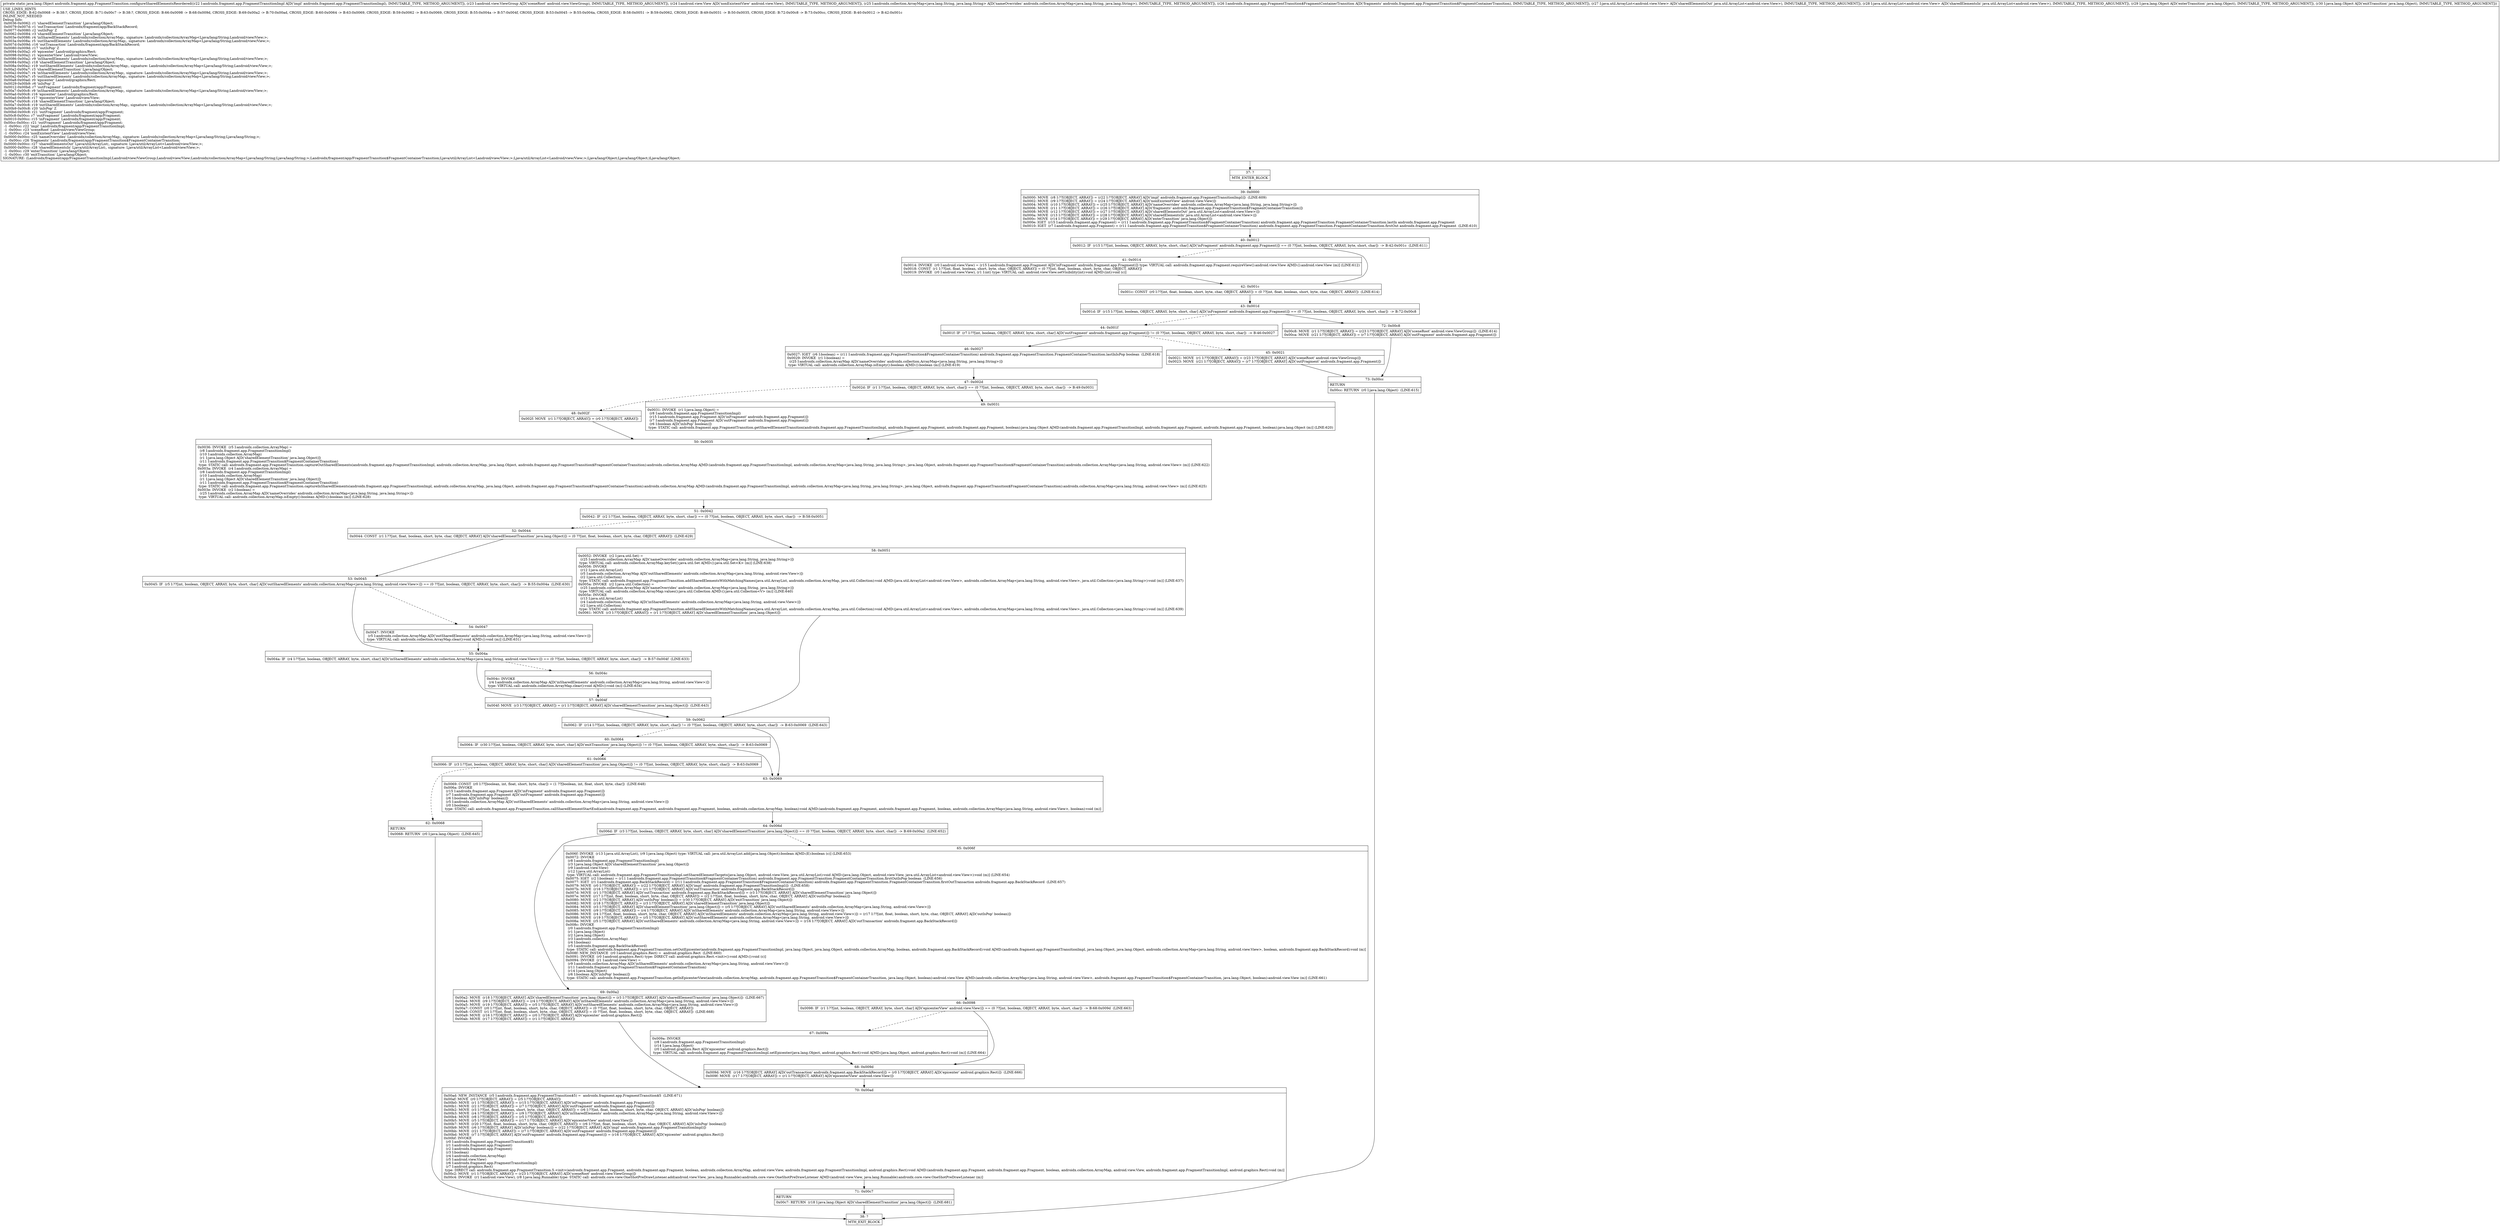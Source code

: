 digraph "CFG forandroidx.fragment.app.FragmentTransition.configureSharedElementsReordered(Landroidx\/fragment\/app\/FragmentTransitionImpl;Landroid\/view\/ViewGroup;Landroid\/view\/View;Landroidx\/collection\/ArrayMap;Landroidx\/fragment\/app\/FragmentTransition$FragmentContainerTransition;Ljava\/util\/ArrayList;Ljava\/util\/ArrayList;Ljava\/lang\/Object;Ljava\/lang\/Object;)Ljava\/lang\/Object;" {
Node_37 [shape=record,label="{37\:\ ?|MTH_ENTER_BLOCK\l}"];
Node_39 [shape=record,label="{39\:\ 0x0000|0x0000: MOVE  (r8 I:??[OBJECT, ARRAY]) = (r22 I:??[OBJECT, ARRAY] A[D('impl' androidx.fragment.app.FragmentTransitionImpl)])  (LINE:609)\l0x0002: MOVE  (r9 I:??[OBJECT, ARRAY]) = (r24 I:??[OBJECT, ARRAY] A[D('nonExistentView' android.view.View)]) \l0x0004: MOVE  (r10 I:??[OBJECT, ARRAY]) = (r25 I:??[OBJECT, ARRAY] A[D('nameOverrides' androidx.collection.ArrayMap\<java.lang.String, java.lang.String\>)]) \l0x0006: MOVE  (r11 I:??[OBJECT, ARRAY]) = (r26 I:??[OBJECT, ARRAY] A[D('fragments' androidx.fragment.app.FragmentTransition$FragmentContainerTransition)]) \l0x0008: MOVE  (r12 I:??[OBJECT, ARRAY]) = (r27 I:??[OBJECT, ARRAY] A[D('sharedElementsOut' java.util.ArrayList\<android.view.View\>)]) \l0x000a: MOVE  (r13 I:??[OBJECT, ARRAY]) = (r28 I:??[OBJECT, ARRAY] A[D('sharedElementsIn' java.util.ArrayList\<android.view.View\>)]) \l0x000c: MOVE  (r14 I:??[OBJECT, ARRAY]) = (r29 I:??[OBJECT, ARRAY] A[D('enterTransition' java.lang.Object)]) \l0x000e: IGET  (r15 I:androidx.fragment.app.Fragment) = (r11 I:androidx.fragment.app.FragmentTransition$FragmentContainerTransition) androidx.fragment.app.FragmentTransition.FragmentContainerTransition.lastIn androidx.fragment.app.Fragment \l0x0010: IGET  (r7 I:androidx.fragment.app.Fragment) = (r11 I:androidx.fragment.app.FragmentTransition$FragmentContainerTransition) androidx.fragment.app.FragmentTransition.FragmentContainerTransition.firstOut androidx.fragment.app.Fragment  (LINE:610)\l}"];
Node_40 [shape=record,label="{40\:\ 0x0012|0x0012: IF  (r15 I:??[int, boolean, OBJECT, ARRAY, byte, short, char] A[D('inFragment' androidx.fragment.app.Fragment)]) == (0 ??[int, boolean, OBJECT, ARRAY, byte, short, char])  \-\> B:42:0x001c  (LINE:611)\l}"];
Node_41 [shape=record,label="{41\:\ 0x0014|0x0014: INVOKE  (r0 I:android.view.View) = (r15 I:androidx.fragment.app.Fragment A[D('inFragment' androidx.fragment.app.Fragment)]) type: VIRTUAL call: androidx.fragment.app.Fragment.requireView():android.view.View A[MD:():android.view.View (m)] (LINE:612)\l0x0018: CONST  (r1 I:??[int, float, boolean, short, byte, char, OBJECT, ARRAY]) = (0 ??[int, float, boolean, short, byte, char, OBJECT, ARRAY]) \l0x0019: INVOKE  (r0 I:android.view.View), (r1 I:int) type: VIRTUAL call: android.view.View.setVisibility(int):void A[MD:(int):void (c)]\l}"];
Node_42 [shape=record,label="{42\:\ 0x001c|0x001c: CONST  (r0 I:??[int, float, boolean, short, byte, char, OBJECT, ARRAY]) = (0 ??[int, float, boolean, short, byte, char, OBJECT, ARRAY])  (LINE:614)\l}"];
Node_43 [shape=record,label="{43\:\ 0x001d|0x001d: IF  (r15 I:??[int, boolean, OBJECT, ARRAY, byte, short, char] A[D('inFragment' androidx.fragment.app.Fragment)]) == (0 ??[int, boolean, OBJECT, ARRAY, byte, short, char])  \-\> B:72:0x00c8 \l}"];
Node_44 [shape=record,label="{44\:\ 0x001f|0x001f: IF  (r7 I:??[int, boolean, OBJECT, ARRAY, byte, short, char] A[D('outFragment' androidx.fragment.app.Fragment)]) != (0 ??[int, boolean, OBJECT, ARRAY, byte, short, char])  \-\> B:46:0x0027 \l}"];
Node_45 [shape=record,label="{45\:\ 0x0021|0x0021: MOVE  (r1 I:??[OBJECT, ARRAY]) = (r23 I:??[OBJECT, ARRAY] A[D('sceneRoot' android.view.ViewGroup)]) \l0x0023: MOVE  (r21 I:??[OBJECT, ARRAY]) = (r7 I:??[OBJECT, ARRAY] A[D('outFragment' androidx.fragment.app.Fragment)]) \l}"];
Node_73 [shape=record,label="{73\:\ 0x00cc|RETURN\l|0x00cc: RETURN  (r0 I:java.lang.Object)  (LINE:615)\l}"];
Node_38 [shape=record,label="{38\:\ ?|MTH_EXIT_BLOCK\l}"];
Node_46 [shape=record,label="{46\:\ 0x0027|0x0027: IGET  (r6 I:boolean) = (r11 I:androidx.fragment.app.FragmentTransition$FragmentContainerTransition) androidx.fragment.app.FragmentTransition.FragmentContainerTransition.lastInIsPop boolean  (LINE:618)\l0x0029: INVOKE  (r1 I:boolean) = \l  (r25 I:androidx.collection.ArrayMap A[D('nameOverrides' androidx.collection.ArrayMap\<java.lang.String, java.lang.String\>)])\l type: VIRTUAL call: androidx.collection.ArrayMap.isEmpty():boolean A[MD:():boolean (m)] (LINE:619)\l}"];
Node_47 [shape=record,label="{47\:\ 0x002d|0x002d: IF  (r1 I:??[int, boolean, OBJECT, ARRAY, byte, short, char]) == (0 ??[int, boolean, OBJECT, ARRAY, byte, short, char])  \-\> B:49:0x0031 \l}"];
Node_48 [shape=record,label="{48\:\ 0x002f|0x002f: MOVE  (r1 I:??[OBJECT, ARRAY]) = (r0 I:??[OBJECT, ARRAY]) \l}"];
Node_50 [shape=record,label="{50\:\ 0x0035|0x0036: INVOKE  (r5 I:androidx.collection.ArrayMap) = \l  (r8 I:androidx.fragment.app.FragmentTransitionImpl)\l  (r10 I:androidx.collection.ArrayMap)\l  (r1 I:java.lang.Object A[D('sharedElementTransition' java.lang.Object)])\l  (r11 I:androidx.fragment.app.FragmentTransition$FragmentContainerTransition)\l type: STATIC call: androidx.fragment.app.FragmentTransition.captureOutSharedElements(androidx.fragment.app.FragmentTransitionImpl, androidx.collection.ArrayMap, java.lang.Object, androidx.fragment.app.FragmentTransition$FragmentContainerTransition):androidx.collection.ArrayMap A[MD:(androidx.fragment.app.FragmentTransitionImpl, androidx.collection.ArrayMap\<java.lang.String, java.lang.String\>, java.lang.Object, androidx.fragment.app.FragmentTransition$FragmentContainerTransition):androidx.collection.ArrayMap\<java.lang.String, android.view.View\> (m)] (LINE:622)\l0x003a: INVOKE  (r4 I:androidx.collection.ArrayMap) = \l  (r8 I:androidx.fragment.app.FragmentTransitionImpl)\l  (r10 I:androidx.collection.ArrayMap)\l  (r1 I:java.lang.Object A[D('sharedElementTransition' java.lang.Object)])\l  (r11 I:androidx.fragment.app.FragmentTransition$FragmentContainerTransition)\l type: STATIC call: androidx.fragment.app.FragmentTransition.captureInSharedElements(androidx.fragment.app.FragmentTransitionImpl, androidx.collection.ArrayMap, java.lang.Object, androidx.fragment.app.FragmentTransition$FragmentContainerTransition):androidx.collection.ArrayMap A[MD:(androidx.fragment.app.FragmentTransitionImpl, androidx.collection.ArrayMap\<java.lang.String, java.lang.String\>, java.lang.Object, androidx.fragment.app.FragmentTransition$FragmentContainerTransition):androidx.collection.ArrayMap\<java.lang.String, android.view.View\> (m)] (LINE:625)\l0x003e: INVOKE  (r2 I:boolean) = \l  (r25 I:androidx.collection.ArrayMap A[D('nameOverrides' androidx.collection.ArrayMap\<java.lang.String, java.lang.String\>)])\l type: VIRTUAL call: androidx.collection.ArrayMap.isEmpty():boolean A[MD:():boolean (m)] (LINE:628)\l}"];
Node_51 [shape=record,label="{51\:\ 0x0042|0x0042: IF  (r2 I:??[int, boolean, OBJECT, ARRAY, byte, short, char]) == (0 ??[int, boolean, OBJECT, ARRAY, byte, short, char])  \-\> B:58:0x0051 \l}"];
Node_52 [shape=record,label="{52\:\ 0x0044|0x0044: CONST  (r1 I:??[int, float, boolean, short, byte, char, OBJECT, ARRAY] A[D('sharedElementTransition' java.lang.Object)]) = (0 ??[int, float, boolean, short, byte, char, OBJECT, ARRAY])  (LINE:629)\l}"];
Node_53 [shape=record,label="{53\:\ 0x0045|0x0045: IF  (r5 I:??[int, boolean, OBJECT, ARRAY, byte, short, char] A[D('outSharedElements' androidx.collection.ArrayMap\<java.lang.String, android.view.View\>)]) == (0 ??[int, boolean, OBJECT, ARRAY, byte, short, char])  \-\> B:55:0x004a  (LINE:630)\l}"];
Node_54 [shape=record,label="{54\:\ 0x0047|0x0047: INVOKE  \l  (r5 I:androidx.collection.ArrayMap A[D('outSharedElements' androidx.collection.ArrayMap\<java.lang.String, android.view.View\>)])\l type: VIRTUAL call: androidx.collection.ArrayMap.clear():void A[MD:():void (m)] (LINE:631)\l}"];
Node_55 [shape=record,label="{55\:\ 0x004a|0x004a: IF  (r4 I:??[int, boolean, OBJECT, ARRAY, byte, short, char] A[D('inSharedElements' androidx.collection.ArrayMap\<java.lang.String, android.view.View\>)]) == (0 ??[int, boolean, OBJECT, ARRAY, byte, short, char])  \-\> B:57:0x004f  (LINE:633)\l}"];
Node_56 [shape=record,label="{56\:\ 0x004c|0x004c: INVOKE  \l  (r4 I:androidx.collection.ArrayMap A[D('inSharedElements' androidx.collection.ArrayMap\<java.lang.String, android.view.View\>)])\l type: VIRTUAL call: androidx.collection.ArrayMap.clear():void A[MD:():void (m)] (LINE:634)\l}"];
Node_57 [shape=record,label="{57\:\ 0x004f|0x004f: MOVE  (r3 I:??[OBJECT, ARRAY]) = (r1 I:??[OBJECT, ARRAY] A[D('sharedElementTransition' java.lang.Object)])  (LINE:643)\l}"];
Node_59 [shape=record,label="{59\:\ 0x0062|0x0062: IF  (r14 I:??[int, boolean, OBJECT, ARRAY, byte, short, char]) != (0 ??[int, boolean, OBJECT, ARRAY, byte, short, char])  \-\> B:63:0x0069  (LINE:643)\l}"];
Node_60 [shape=record,label="{60\:\ 0x0064|0x0064: IF  (r30 I:??[int, boolean, OBJECT, ARRAY, byte, short, char] A[D('exitTransition' java.lang.Object)]) != (0 ??[int, boolean, OBJECT, ARRAY, byte, short, char])  \-\> B:63:0x0069 \l}"];
Node_61 [shape=record,label="{61\:\ 0x0066|0x0066: IF  (r3 I:??[int, boolean, OBJECT, ARRAY, byte, short, char] A[D('sharedElementTransition' java.lang.Object)]) != (0 ??[int, boolean, OBJECT, ARRAY, byte, short, char])  \-\> B:63:0x0069 \l}"];
Node_62 [shape=record,label="{62\:\ 0x0068|RETURN\l|0x0068: RETURN  (r0 I:java.lang.Object)  (LINE:645)\l}"];
Node_63 [shape=record,label="{63\:\ 0x0069|0x0069: CONST  (r0 I:??[boolean, int, float, short, byte, char]) = (1 ??[boolean, int, float, short, byte, char])  (LINE:648)\l0x006a: INVOKE  \l  (r15 I:androidx.fragment.app.Fragment A[D('inFragment' androidx.fragment.app.Fragment)])\l  (r7 I:androidx.fragment.app.Fragment A[D('outFragment' androidx.fragment.app.Fragment)])\l  (r6 I:boolean A[D('inIsPop' boolean)])\l  (r5 I:androidx.collection.ArrayMap A[D('outSharedElements' androidx.collection.ArrayMap\<java.lang.String, android.view.View\>)])\l  (r0 I:boolean)\l type: STATIC call: androidx.fragment.app.FragmentTransition.callSharedElementStartEnd(androidx.fragment.app.Fragment, androidx.fragment.app.Fragment, boolean, androidx.collection.ArrayMap, boolean):void A[MD:(androidx.fragment.app.Fragment, androidx.fragment.app.Fragment, boolean, androidx.collection.ArrayMap\<java.lang.String, android.view.View\>, boolean):void (m)]\l}"];
Node_64 [shape=record,label="{64\:\ 0x006d|0x006d: IF  (r3 I:??[int, boolean, OBJECT, ARRAY, byte, short, char] A[D('sharedElementTransition' java.lang.Object)]) == (0 ??[int, boolean, OBJECT, ARRAY, byte, short, char])  \-\> B:69:0x00a2  (LINE:652)\l}"];
Node_65 [shape=record,label="{65\:\ 0x006f|0x006f: INVOKE  (r13 I:java.util.ArrayList), (r9 I:java.lang.Object) type: VIRTUAL call: java.util.ArrayList.add(java.lang.Object):boolean A[MD:(E):boolean (c)] (LINE:653)\l0x0072: INVOKE  \l  (r8 I:androidx.fragment.app.FragmentTransitionImpl)\l  (r3 I:java.lang.Object A[D('sharedElementTransition' java.lang.Object)])\l  (r9 I:android.view.View)\l  (r12 I:java.util.ArrayList)\l type: VIRTUAL call: androidx.fragment.app.FragmentTransitionImpl.setSharedElementTargets(java.lang.Object, android.view.View, java.util.ArrayList):void A[MD:(java.lang.Object, android.view.View, java.util.ArrayList\<android.view.View\>):void (m)] (LINE:654)\l0x0075: IGET  (r2 I:boolean) = (r11 I:androidx.fragment.app.FragmentTransition$FragmentContainerTransition) androidx.fragment.app.FragmentTransition.FragmentContainerTransition.firstOutIsPop boolean  (LINE:656)\l0x0077: IGET  (r1 I:androidx.fragment.app.BackStackRecord) = (r11 I:androidx.fragment.app.FragmentTransition$FragmentContainerTransition) androidx.fragment.app.FragmentTransition.FragmentContainerTransition.firstOutTransaction androidx.fragment.app.BackStackRecord  (LINE:657)\l0x0079: MOVE  (r0 I:??[OBJECT, ARRAY]) = (r22 I:??[OBJECT, ARRAY] A[D('impl' androidx.fragment.app.FragmentTransitionImpl)])  (LINE:658)\l0x007b: MOVE  (r16 I:??[OBJECT, ARRAY]) = (r1 I:??[OBJECT, ARRAY] A[D('outTransaction' androidx.fragment.app.BackStackRecord)]) \l0x007d: MOVE  (r1 I:??[OBJECT, ARRAY] A[D('outTransaction' androidx.fragment.app.BackStackRecord)]) = (r3 I:??[OBJECT, ARRAY] A[D('sharedElementTransition' java.lang.Object)]) \l0x007e: MOVE  (r17 I:??[int, float, boolean, short, byte, char, OBJECT, ARRAY]) = (r2 I:??[int, float, boolean, short, byte, char, OBJECT, ARRAY] A[D('outIsPop' boolean)]) \l0x0080: MOVE  (r2 I:??[OBJECT, ARRAY] A[D('outIsPop' boolean)]) = (r30 I:??[OBJECT, ARRAY] A[D('exitTransition' java.lang.Object)]) \l0x0082: MOVE  (r18 I:??[OBJECT, ARRAY]) = (r3 I:??[OBJECT, ARRAY] A[D('sharedElementTransition' java.lang.Object)]) \l0x0084: MOVE  (r3 I:??[OBJECT, ARRAY] A[D('sharedElementTransition' java.lang.Object)]) = (r5 I:??[OBJECT, ARRAY] A[D('outSharedElements' androidx.collection.ArrayMap\<java.lang.String, android.view.View\>)]) \l0x0085: MOVE  (r9 I:??[OBJECT, ARRAY]) = (r4 I:??[OBJECT, ARRAY] A[D('inSharedElements' androidx.collection.ArrayMap\<java.lang.String, android.view.View\>)]) \l0x0086: MOVE  (r4 I:??[int, float, boolean, short, byte, char, OBJECT, ARRAY] A[D('inSharedElements' androidx.collection.ArrayMap\<java.lang.String, android.view.View\>)]) = (r17 I:??[int, float, boolean, short, byte, char, OBJECT, ARRAY] A[D('outIsPop' boolean)]) \l0x0088: MOVE  (r19 I:??[OBJECT, ARRAY]) = (r5 I:??[OBJECT, ARRAY] A[D('outSharedElements' androidx.collection.ArrayMap\<java.lang.String, android.view.View\>)]) \l0x008a: MOVE  (r5 I:??[OBJECT, ARRAY] A[D('outSharedElements' androidx.collection.ArrayMap\<java.lang.String, android.view.View\>)]) = (r16 I:??[OBJECT, ARRAY] A[D('outTransaction' androidx.fragment.app.BackStackRecord)]) \l0x008c: INVOKE  \l  (r0 I:androidx.fragment.app.FragmentTransitionImpl)\l  (r1 I:java.lang.Object)\l  (r2 I:java.lang.Object)\l  (r3 I:androidx.collection.ArrayMap)\l  (r4 I:boolean)\l  (r5 I:androidx.fragment.app.BackStackRecord)\l type: STATIC call: androidx.fragment.app.FragmentTransition.setOutEpicenter(androidx.fragment.app.FragmentTransitionImpl, java.lang.Object, java.lang.Object, androidx.collection.ArrayMap, boolean, androidx.fragment.app.BackStackRecord):void A[MD:(androidx.fragment.app.FragmentTransitionImpl, java.lang.Object, java.lang.Object, androidx.collection.ArrayMap\<java.lang.String, android.view.View\>, boolean, androidx.fragment.app.BackStackRecord):void (m)]\l0x008f: NEW_INSTANCE  (r0 I:android.graphics.Rect) =  android.graphics.Rect  (LINE:660)\l0x0091: INVOKE  (r0 I:android.graphics.Rect) type: DIRECT call: android.graphics.Rect.\<init\>():void A[MD:():void (c)]\l0x0094: INVOKE  (r1 I:android.view.View) = \l  (r9 I:androidx.collection.ArrayMap A[D('inSharedElements' androidx.collection.ArrayMap\<java.lang.String, android.view.View\>)])\l  (r11 I:androidx.fragment.app.FragmentTransition$FragmentContainerTransition)\l  (r14 I:java.lang.Object)\l  (r6 I:boolean A[D('inIsPop' boolean)])\l type: STATIC call: androidx.fragment.app.FragmentTransition.getInEpicenterView(androidx.collection.ArrayMap, androidx.fragment.app.FragmentTransition$FragmentContainerTransition, java.lang.Object, boolean):android.view.View A[MD:(androidx.collection.ArrayMap\<java.lang.String, android.view.View\>, androidx.fragment.app.FragmentTransition$FragmentContainerTransition, java.lang.Object, boolean):android.view.View (m)] (LINE:661)\l}"];
Node_66 [shape=record,label="{66\:\ 0x0098|0x0098: IF  (r1 I:??[int, boolean, OBJECT, ARRAY, byte, short, char] A[D('epicenterView' android.view.View)]) == (0 ??[int, boolean, OBJECT, ARRAY, byte, short, char])  \-\> B:68:0x009d  (LINE:663)\l}"];
Node_67 [shape=record,label="{67\:\ 0x009a|0x009a: INVOKE  \l  (r8 I:androidx.fragment.app.FragmentTransitionImpl)\l  (r14 I:java.lang.Object)\l  (r0 I:android.graphics.Rect A[D('epicenter' android.graphics.Rect)])\l type: VIRTUAL call: androidx.fragment.app.FragmentTransitionImpl.setEpicenter(java.lang.Object, android.graphics.Rect):void A[MD:(java.lang.Object, android.graphics.Rect):void (m)] (LINE:664)\l}"];
Node_68 [shape=record,label="{68\:\ 0x009d|0x009d: MOVE  (r16 I:??[OBJECT, ARRAY] A[D('outTransaction' androidx.fragment.app.BackStackRecord)]) = (r0 I:??[OBJECT, ARRAY] A[D('epicenter' android.graphics.Rect)])  (LINE:666)\l0x009f: MOVE  (r17 I:??[OBJECT, ARRAY]) = (r1 I:??[OBJECT, ARRAY] A[D('epicenterView' android.view.View)]) \l}"];
Node_70 [shape=record,label="{70\:\ 0x00ad|0x00ad: NEW_INSTANCE  (r5 I:androidx.fragment.app.FragmentTransition$5) =  androidx.fragment.app.FragmentTransition$5  (LINE:671)\l0x00af: MOVE  (r0 I:??[OBJECT, ARRAY]) = (r5 I:??[OBJECT, ARRAY]) \l0x00b0: MOVE  (r1 I:??[OBJECT, ARRAY]) = (r15 I:??[OBJECT, ARRAY] A[D('inFragment' androidx.fragment.app.Fragment)]) \l0x00b1: MOVE  (r2 I:??[OBJECT, ARRAY]) = (r7 I:??[OBJECT, ARRAY] A[D('outFragment' androidx.fragment.app.Fragment)]) \l0x00b2: MOVE  (r3 I:??[int, float, boolean, short, byte, char, OBJECT, ARRAY]) = (r6 I:??[int, float, boolean, short, byte, char, OBJECT, ARRAY] A[D('inIsPop' boolean)]) \l0x00b3: MOVE  (r4 I:??[OBJECT, ARRAY]) = (r9 I:??[OBJECT, ARRAY] A[D('inSharedElements' androidx.collection.ArrayMap\<java.lang.String, android.view.View\>)]) \l0x00b4: MOVE  (r8 I:??[OBJECT, ARRAY]) = (r5 I:??[OBJECT, ARRAY]) \l0x00b5: MOVE  (r5 I:??[OBJECT, ARRAY]) = (r17 I:??[OBJECT, ARRAY] A[D('epicenterView' android.view.View)]) \l0x00b7: MOVE  (r20 I:??[int, float, boolean, short, byte, char, OBJECT, ARRAY]) = (r6 I:??[int, float, boolean, short, byte, char, OBJECT, ARRAY] A[D('inIsPop' boolean)]) \l0x00b9: MOVE  (r6 I:??[OBJECT, ARRAY] A[D('inIsPop' boolean)]) = (r22 I:??[OBJECT, ARRAY] A[D('impl' androidx.fragment.app.FragmentTransitionImpl)]) \l0x00bb: MOVE  (r21 I:??[OBJECT, ARRAY]) = (r7 I:??[OBJECT, ARRAY] A[D('outFragment' androidx.fragment.app.Fragment)]) \l0x00bd: MOVE  (r7 I:??[OBJECT, ARRAY] A[D('outFragment' androidx.fragment.app.Fragment)]) = (r16 I:??[OBJECT, ARRAY] A[D('epicenter' android.graphics.Rect)]) \l0x00bf: INVOKE  \l  (r0 I:androidx.fragment.app.FragmentTransition$5)\l  (r1 I:androidx.fragment.app.Fragment)\l  (r2 I:androidx.fragment.app.Fragment)\l  (r3 I:boolean)\l  (r4 I:androidx.collection.ArrayMap)\l  (r5 I:android.view.View)\l  (r6 I:androidx.fragment.app.FragmentTransitionImpl)\l  (r7 I:android.graphics.Rect)\l type: DIRECT call: androidx.fragment.app.FragmentTransition.5.\<init\>(androidx.fragment.app.Fragment, androidx.fragment.app.Fragment, boolean, androidx.collection.ArrayMap, android.view.View, androidx.fragment.app.FragmentTransitionImpl, android.graphics.Rect):void A[MD:(androidx.fragment.app.Fragment, androidx.fragment.app.Fragment, boolean, androidx.collection.ArrayMap, android.view.View, androidx.fragment.app.FragmentTransitionImpl, android.graphics.Rect):void (m)]\l0x00c2: MOVE  (r1 I:??[OBJECT, ARRAY]) = (r23 I:??[OBJECT, ARRAY] A[D('sceneRoot' android.view.ViewGroup)]) \l0x00c4: INVOKE  (r1 I:android.view.View), (r8 I:java.lang.Runnable) type: STATIC call: androidx.core.view.OneShotPreDrawListener.add(android.view.View, java.lang.Runnable):androidx.core.view.OneShotPreDrawListener A[MD:(android.view.View, java.lang.Runnable):androidx.core.view.OneShotPreDrawListener (m)]\l}"];
Node_71 [shape=record,label="{71\:\ 0x00c7|RETURN\l|0x00c7: RETURN  (r18 I:java.lang.Object A[D('sharedElementTransition' java.lang.Object)])  (LINE:681)\l}"];
Node_69 [shape=record,label="{69\:\ 0x00a2|0x00a2: MOVE  (r18 I:??[OBJECT, ARRAY] A[D('sharedElementTransition' java.lang.Object)]) = (r3 I:??[OBJECT, ARRAY] A[D('sharedElementTransition' java.lang.Object)])  (LINE:667)\l0x00a4: MOVE  (r9 I:??[OBJECT, ARRAY]) = (r4 I:??[OBJECT, ARRAY] A[D('inSharedElements' androidx.collection.ArrayMap\<java.lang.String, android.view.View\>)]) \l0x00a5: MOVE  (r19 I:??[OBJECT, ARRAY]) = (r5 I:??[OBJECT, ARRAY] A[D('outSharedElements' androidx.collection.ArrayMap\<java.lang.String, android.view.View\>)]) \l0x00a7: CONST  (r0 I:??[int, float, boolean, short, byte, char, OBJECT, ARRAY]) = (0 ??[int, float, boolean, short, byte, char, OBJECT, ARRAY]) \l0x00a8: CONST  (r1 I:??[int, float, boolean, short, byte, char, OBJECT, ARRAY]) = (0 ??[int, float, boolean, short, byte, char, OBJECT, ARRAY])  (LINE:668)\l0x00a9: MOVE  (r16 I:??[OBJECT, ARRAY]) = (r0 I:??[OBJECT, ARRAY] A[D('epicenter' android.graphics.Rect)]) \l0x00ab: MOVE  (r17 I:??[OBJECT, ARRAY]) = (r1 I:??[OBJECT, ARRAY]) \l}"];
Node_58 [shape=record,label="{58\:\ 0x0051|0x0052: INVOKE  (r2 I:java.util.Set) = \l  (r25 I:androidx.collection.ArrayMap A[D('nameOverrides' androidx.collection.ArrayMap\<java.lang.String, java.lang.String\>)])\l type: VIRTUAL call: androidx.collection.ArrayMap.keySet():java.util.Set A[MD:():java.util.Set\<K\> (m)] (LINE:638)\l0x0056: INVOKE  \l  (r12 I:java.util.ArrayList)\l  (r5 I:androidx.collection.ArrayMap A[D('outSharedElements' androidx.collection.ArrayMap\<java.lang.String, android.view.View\>)])\l  (r2 I:java.util.Collection)\l type: STATIC call: androidx.fragment.app.FragmentTransition.addSharedElementsWithMatchingNames(java.util.ArrayList, androidx.collection.ArrayMap, java.util.Collection):void A[MD:(java.util.ArrayList\<android.view.View\>, androidx.collection.ArrayMap\<java.lang.String, android.view.View\>, java.util.Collection\<java.lang.String\>):void (m)] (LINE:637)\l0x005a: INVOKE  (r2 I:java.util.Collection) = \l  (r25 I:androidx.collection.ArrayMap A[D('nameOverrides' androidx.collection.ArrayMap\<java.lang.String, java.lang.String\>)])\l type: VIRTUAL call: androidx.collection.ArrayMap.values():java.util.Collection A[MD:():java.util.Collection\<V\> (m)] (LINE:640)\l0x005e: INVOKE  \l  (r13 I:java.util.ArrayList)\l  (r4 I:androidx.collection.ArrayMap A[D('inSharedElements' androidx.collection.ArrayMap\<java.lang.String, android.view.View\>)])\l  (r2 I:java.util.Collection)\l type: STATIC call: androidx.fragment.app.FragmentTransition.addSharedElementsWithMatchingNames(java.util.ArrayList, androidx.collection.ArrayMap, java.util.Collection):void A[MD:(java.util.ArrayList\<android.view.View\>, androidx.collection.ArrayMap\<java.lang.String, android.view.View\>, java.util.Collection\<java.lang.String\>):void (m)] (LINE:639)\l0x0061: MOVE  (r3 I:??[OBJECT, ARRAY]) = (r1 I:??[OBJECT, ARRAY] A[D('sharedElementTransition' java.lang.Object)]) \l}"];
Node_49 [shape=record,label="{49\:\ 0x0031|0x0031: INVOKE  (r1 I:java.lang.Object) = \l  (r8 I:androidx.fragment.app.FragmentTransitionImpl)\l  (r15 I:androidx.fragment.app.Fragment A[D('inFragment' androidx.fragment.app.Fragment)])\l  (r7 I:androidx.fragment.app.Fragment A[D('outFragment' androidx.fragment.app.Fragment)])\l  (r6 I:boolean A[D('inIsPop' boolean)])\l type: STATIC call: androidx.fragment.app.FragmentTransition.getSharedElementTransition(androidx.fragment.app.FragmentTransitionImpl, androidx.fragment.app.Fragment, androidx.fragment.app.Fragment, boolean):java.lang.Object A[MD:(androidx.fragment.app.FragmentTransitionImpl, androidx.fragment.app.Fragment, androidx.fragment.app.Fragment, boolean):java.lang.Object (m)] (LINE:620)\l}"];
Node_72 [shape=record,label="{72\:\ 0x00c8|0x00c8: MOVE  (r1 I:??[OBJECT, ARRAY]) = (r23 I:??[OBJECT, ARRAY] A[D('sceneRoot' android.view.ViewGroup)])  (LINE:614)\l0x00ca: MOVE  (r21 I:??[OBJECT, ARRAY]) = (r7 I:??[OBJECT, ARRAY] A[D('outFragment' androidx.fragment.app.Fragment)]) \l}"];
MethodNode[shape=record,label="{private static java.lang.Object androidx.fragment.app.FragmentTransition.configureSharedElementsReordered((r22 I:androidx.fragment.app.FragmentTransitionImpl A[D('impl' androidx.fragment.app.FragmentTransitionImpl), IMMUTABLE_TYPE, METHOD_ARGUMENT]), (r23 I:android.view.ViewGroup A[D('sceneRoot' android.view.ViewGroup), IMMUTABLE_TYPE, METHOD_ARGUMENT]), (r24 I:android.view.View A[D('nonExistentView' android.view.View), IMMUTABLE_TYPE, METHOD_ARGUMENT]), (r25 I:androidx.collection.ArrayMap\<java.lang.String, java.lang.String\> A[D('nameOverrides' androidx.collection.ArrayMap\<java.lang.String, java.lang.String\>), IMMUTABLE_TYPE, METHOD_ARGUMENT]), (r26 I:androidx.fragment.app.FragmentTransition$FragmentContainerTransition A[D('fragments' androidx.fragment.app.FragmentTransition$FragmentContainerTransition), IMMUTABLE_TYPE, METHOD_ARGUMENT]), (r27 I:java.util.ArrayList\<android.view.View\> A[D('sharedElementsOut' java.util.ArrayList\<android.view.View\>), IMMUTABLE_TYPE, METHOD_ARGUMENT]), (r28 I:java.util.ArrayList\<android.view.View\> A[D('sharedElementsIn' java.util.ArrayList\<android.view.View\>), IMMUTABLE_TYPE, METHOD_ARGUMENT]), (r29 I:java.lang.Object A[D('enterTransition' java.lang.Object), IMMUTABLE_TYPE, METHOD_ARGUMENT]), (r30 I:java.lang.Object A[D('exitTransition' java.lang.Object), IMMUTABLE_TYPE, METHOD_ARGUMENT]))  | USE_LINES_HINTS\lCROSS_EDGE: B:62:0x0068 \-\> B:38:?, CROSS_EDGE: B:71:0x00c7 \-\> B:38:?, CROSS_EDGE: B:66:0x0098 \-\> B:68:0x009d, CROSS_EDGE: B:69:0x00a2 \-\> B:70:0x00ad, CROSS_EDGE: B:60:0x0064 \-\> B:63:0x0069, CROSS_EDGE: B:59:0x0062 \-\> B:63:0x0069, CROSS_EDGE: B:55:0x004a \-\> B:57:0x004f, CROSS_EDGE: B:53:0x0045 \-\> B:55:0x004a, CROSS_EDGE: B:58:0x0051 \-\> B:59:0x0062, CROSS_EDGE: B:49:0x0031 \-\> B:50:0x0035, CROSS_EDGE: B:72:0x00c8 \-\> B:73:0x00cc, CROSS_EDGE: B:40:0x0012 \-\> B:42:0x001c\lINLINE_NOT_NEEDED\lDebug Info:\l  0x0036\-0x0062: r1 'sharedElementTransition' Ljava\/lang\/Object;\l  0x0079\-0x007d: r1 'outTransaction' Landroidx\/fragment\/app\/BackStackRecord;\l  0x0077\-0x0080: r2 'outIsPop' Z\l  0x0062\-0x0084: r3 'sharedElementTransition' Ljava\/lang\/Object;\l  0x003e\-0x0086: r4 'inSharedElements' Landroidx\/collection\/ArrayMap;, signature: Landroidx\/collection\/ArrayMap\<Ljava\/lang\/String;Landroid\/view\/View;\>;\l  0x003a\-0x008a: r5 'outSharedElements' Landroidx\/collection\/ArrayMap;, signature: Landroidx\/collection\/ArrayMap\<Ljava\/lang\/String;Landroid\/view\/View;\>;\l  0x007d\-0x009d: r16 'outTransaction' Landroidx\/fragment\/app\/BackStackRecord;\l  0x0080\-0x009d: r17 'outIsPop' Z\l  0x0094\-0x00a2: r0 'epicenter' Landroid\/graphics\/Rect;\l  0x0098\-0x00a2: r1 'epicenterView' Landroid\/view\/View;\l  0x0086\-0x00a2: r9 'inSharedElements' Landroidx\/collection\/ArrayMap;, signature: Landroidx\/collection\/ArrayMap\<Ljava\/lang\/String;Landroid\/view\/View;\>;\l  0x0084\-0x00a2: r18 'sharedElementTransition' Ljava\/lang\/Object;\l  0x008a\-0x00a2: r19 'outSharedElements' Landroidx\/collection\/ArrayMap;, signature: Landroidx\/collection\/ArrayMap\<Ljava\/lang\/String;Landroid\/view\/View;\>;\l  0x00a2\-0x00a7: r3 'sharedElementTransition' Ljava\/lang\/Object;\l  0x00a2\-0x00a7: r4 'inSharedElements' Landroidx\/collection\/ArrayMap;, signature: Landroidx\/collection\/ArrayMap\<Ljava\/lang\/String;Landroid\/view\/View;\>;\l  0x00a2\-0x00a7: r5 'outSharedElements' Landroidx\/collection\/ArrayMap;, signature: Landroidx\/collection\/ArrayMap\<Ljava\/lang\/String;Landroid\/view\/View;\>;\l  0x00a8\-0x00ad: r0 'epicenter' Landroid\/graphics\/Rect;\l  0x0029\-0x00b9: r6 'inIsPop' Z\l  0x0012\-0x00bd: r7 'outFragment' Landroidx\/fragment\/app\/Fragment;\l  0x00a7\-0x00c8: r9 'inSharedElements' Landroidx\/collection\/ArrayMap;, signature: Landroidx\/collection\/ArrayMap\<Ljava\/lang\/String;Landroid\/view\/View;\>;\l  0x00ad\-0x00c8: r16 'epicenter' Landroid\/graphics\/Rect;\l  0x00ad\-0x00c8: r17 'epicenterView' Landroid\/view\/View;\l  0x00a7\-0x00c8: r18 'sharedElementTransition' Ljava\/lang\/Object;\l  0x00a7\-0x00c8: r19 'outSharedElements' Landroidx\/collection\/ArrayMap;, signature: Landroidx\/collection\/ArrayMap\<Ljava\/lang\/String;Landroid\/view\/View;\>;\l  0x00b9\-0x00c8: r20 'inIsPop' Z\l  0x00bd\-0x00c8: r21 'outFragment' Landroidx\/fragment\/app\/Fragment;\l  0x00c8\-0x00cc: r7 'outFragment' Landroidx\/fragment\/app\/Fragment;\l  0x0010\-0x00cc: r15 'inFragment' Landroidx\/fragment\/app\/Fragment;\l  0x00cc\-0x00cc: r21 'outFragment' Landroidx\/fragment\/app\/Fragment;\l  \-1 \-0x00cc: r22 'impl' Landroidx\/fragment\/app\/FragmentTransitionImpl;\l  \-1 \-0x00cc: r23 'sceneRoot' Landroid\/view\/ViewGroup;\l  \-1 \-0x00cc: r24 'nonExistentView' Landroid\/view\/View;\l  0x0000\-0x00cc: r25 'nameOverrides' Landroidx\/collection\/ArrayMap;, signature: Landroidx\/collection\/ArrayMap\<Ljava\/lang\/String;Ljava\/lang\/String;\>;\l  \-1 \-0x00cc: r26 'fragments' Landroidx\/fragment\/app\/FragmentTransition$FragmentContainerTransition;\l  0x0000\-0x00cc: r27 'sharedElementsOut' Ljava\/util\/ArrayList;, signature: Ljava\/util\/ArrayList\<Landroid\/view\/View;\>;\l  0x0000\-0x00cc: r28 'sharedElementsIn' Ljava\/util\/ArrayList;, signature: Ljava\/util\/ArrayList\<Landroid\/view\/View;\>;\l  \-1 \-0x00cc: r29 'enterTransition' Ljava\/lang\/Object;\l  \-1 \-0x00cc: r30 'exitTransition' Ljava\/lang\/Object;\lSIGNATURE: (Landroidx\/fragment\/app\/FragmentTransitionImpl;Landroid\/view\/ViewGroup;Landroid\/view\/View;Landroidx\/collection\/ArrayMap\<Ljava\/lang\/String;Ljava\/lang\/String;\>;Landroidx\/fragment\/app\/FragmentTransition$FragmentContainerTransition;Ljava\/util\/ArrayList\<Landroid\/view\/View;\>;Ljava\/util\/ArrayList\<Landroid\/view\/View;\>;Ljava\/lang\/Object;Ljava\/lang\/Object;)Ljava\/lang\/Object;\l}"];
MethodNode -> Node_37;Node_37 -> Node_39;
Node_39 -> Node_40;
Node_40 -> Node_41[style=dashed];
Node_40 -> Node_42;
Node_41 -> Node_42;
Node_42 -> Node_43;
Node_43 -> Node_44[style=dashed];
Node_43 -> Node_72;
Node_44 -> Node_45[style=dashed];
Node_44 -> Node_46;
Node_45 -> Node_73;
Node_73 -> Node_38;
Node_46 -> Node_47;
Node_47 -> Node_48[style=dashed];
Node_47 -> Node_49;
Node_48 -> Node_50;
Node_50 -> Node_51;
Node_51 -> Node_52[style=dashed];
Node_51 -> Node_58;
Node_52 -> Node_53;
Node_53 -> Node_54[style=dashed];
Node_53 -> Node_55;
Node_54 -> Node_55;
Node_55 -> Node_56[style=dashed];
Node_55 -> Node_57;
Node_56 -> Node_57;
Node_57 -> Node_59;
Node_59 -> Node_60[style=dashed];
Node_59 -> Node_63;
Node_60 -> Node_61[style=dashed];
Node_60 -> Node_63;
Node_61 -> Node_62[style=dashed];
Node_61 -> Node_63;
Node_62 -> Node_38;
Node_63 -> Node_64;
Node_64 -> Node_65[style=dashed];
Node_64 -> Node_69;
Node_65 -> Node_66;
Node_66 -> Node_67[style=dashed];
Node_66 -> Node_68;
Node_67 -> Node_68;
Node_68 -> Node_70;
Node_70 -> Node_71;
Node_71 -> Node_38;
Node_69 -> Node_70;
Node_58 -> Node_59;
Node_49 -> Node_50;
Node_72 -> Node_73;
}

